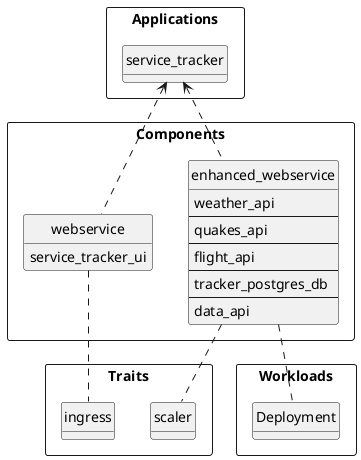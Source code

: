 @startuml OAM Visualization

package Applications <<Rectangle>> {

	class service_tracker

}

package Components <<Rectangle>> {

	class webservice {
		service_tracker_ui
	}

	class enhanced_webservice {
		weather_api
		--
		quakes_api
		--
		flight_api
		--
		tracker_postgres_db
		--
		data_api
	}

}

package Traits <<Rectangle>> {

	class ingress
	class scaler

}

package Workloads <<Rectangle>> {

	class Deployment

}

webservice -up[dashed]-> service_tracker
enhanced_webservice -up[dashed]-> service_tracker

ingress -up[dashed]- webservice
scaler -up[dashed]- enhanced_webservice

Deployment -up[dashed]- enhanced_webservice

hide methods
hide circle

@enduml
